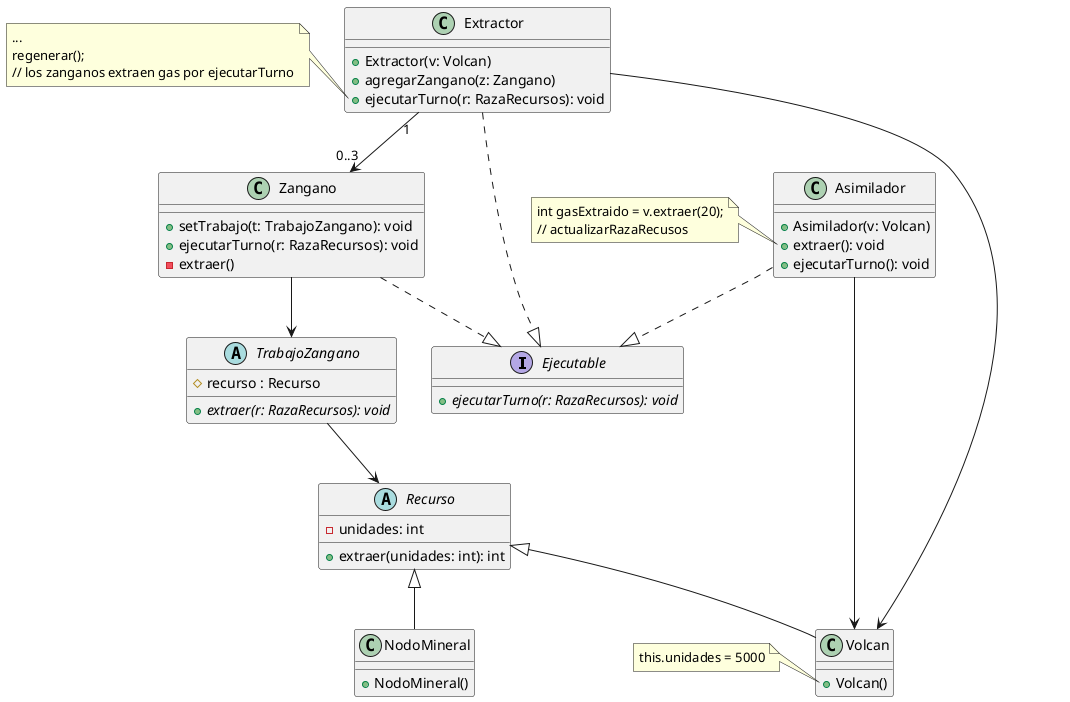 @startuml


interface Ejecutable {
   + {abstract} ejecutarTurno(r: RazaRecursos): void
}


class Extractor{
   + Extractor(v: Volcan)
   + agregarZangano(z: Zangano)
   + ejecutarTurno(r: RazaRecursos): void
}

note left of Extractor::ejecutarTurno
   ...
   regenerar();
   // los zanganos extraen gas por ejecutarTurno
end note




class Zangano {
   + setTrabajo(t: TrabajoZangano): void
   + ejecutarTurno(r: RazaRecursos): void
   - extraer()
}


abstract class TrabajoZangano {
   # recurso : Recurso
   + {abstract} extraer(r: RazaRecursos): void
}



class Asimilador{
   + Asimilador(v: Volcan)
   + extraer(): void
   + ejecutarTurno(): void
}
note left of Asimilador::extraer
  int gasExtraido = v.extraer(20);
  // actualizarRazaRecusos
end note

abstract class Recurso {
   - unidades: int
   +extraer(unidades: int): int
}

class NodoMineral {
   + NodoMineral()
}

class Volcan{
   + Volcan()
}
note left of Volcan::Volcan
   this.unidades = 5000
end note







Recurso <|-- Volcan
Recurso <|-- NodoMineral

Extractor ..|> Ejecutable
Extractor "1"-->"0..3" Zangano




Asimilador ..|> Ejecutable
Asimilador --> Volcan

Extractor --> Volcan

Zangano --> TrabajoZangano
Zangano ..|> Ejecutable


TrabajoZangano --> Recurso
@enduml